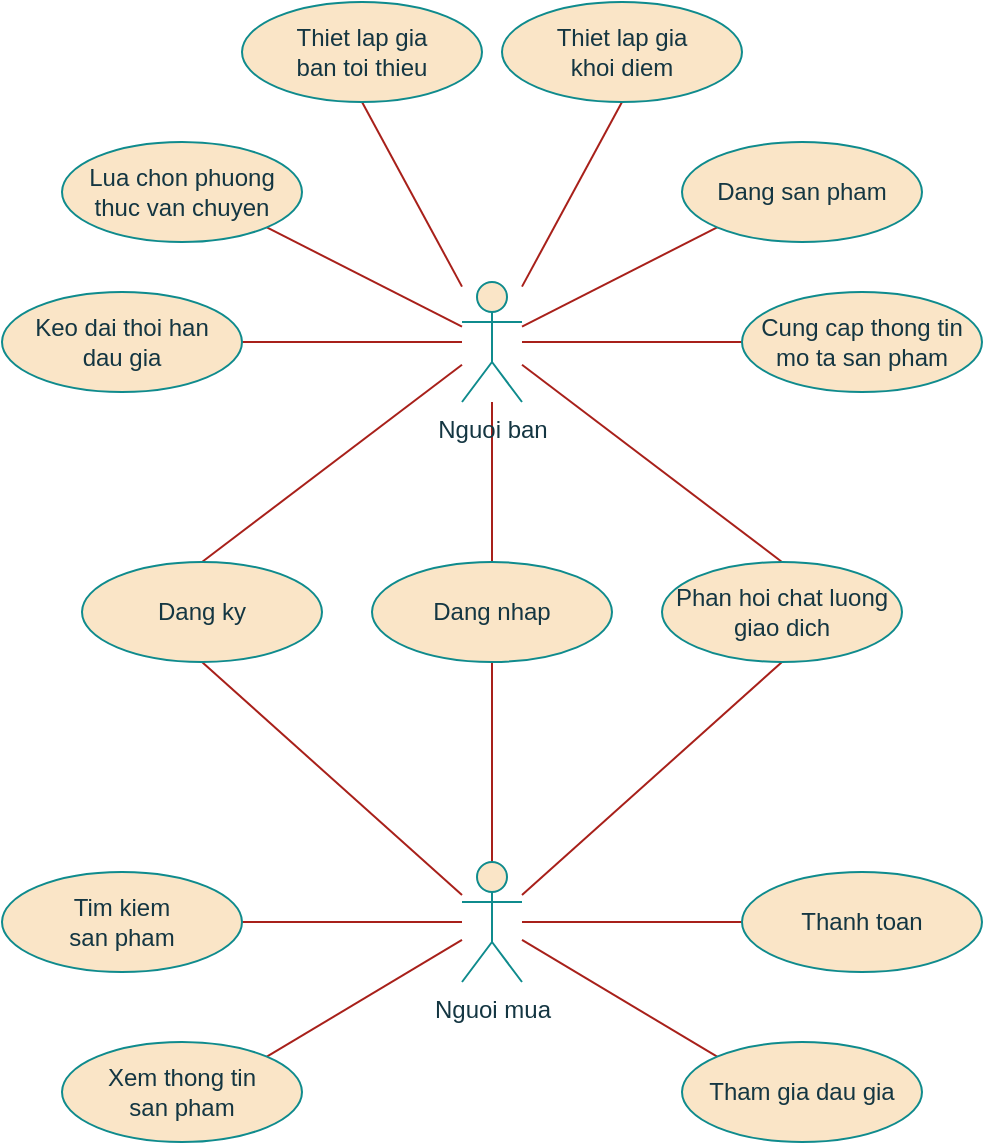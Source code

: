 <mxfile version="21.7.5" type="device">
  <diagram name="Page-1" id="0lvr0rsDFAgbzqghXE3o">
    <mxGraphModel dx="684" dy="947" grid="1" gridSize="10" guides="1" tooltips="1" connect="1" arrows="1" fold="1" page="0" pageScale="1" pageWidth="827" pageHeight="1169" background="none" math="0" shadow="0">
      <root>
        <mxCell id="0" />
        <mxCell id="1" parent="0" />
        <mxCell id="0Hxz1rpaqMrXubtItxKM-27" style="edgeStyle=none;shape=connector;rounded=1;orthogonalLoop=1;jettySize=auto;html=1;entryX=1;entryY=0;entryDx=0;entryDy=0;labelBackgroundColor=none;strokeColor=#A8201A;fontFamily=Helvetica;fontSize=11;fontColor=default;endArrow=none;endFill=0;" edge="1" parent="1" source="0Hxz1rpaqMrXubtItxKM-1" target="0Hxz1rpaqMrXubtItxKM-26">
          <mxGeometry relative="1" as="geometry" />
        </mxCell>
        <mxCell id="0Hxz1rpaqMrXubtItxKM-28" style="edgeStyle=none;shape=connector;rounded=1;orthogonalLoop=1;jettySize=auto;html=1;entryX=1;entryY=0.5;entryDx=0;entryDy=0;labelBackgroundColor=none;strokeColor=#A8201A;fontFamily=Helvetica;fontSize=11;fontColor=default;endArrow=none;endFill=0;" edge="1" parent="1" source="0Hxz1rpaqMrXubtItxKM-1" target="0Hxz1rpaqMrXubtItxKM-7">
          <mxGeometry relative="1" as="geometry" />
        </mxCell>
        <mxCell id="0Hxz1rpaqMrXubtItxKM-38" style="edgeStyle=none;shape=connector;rounded=1;orthogonalLoop=1;jettySize=auto;html=1;entryX=0.5;entryY=1;entryDx=0;entryDy=0;labelBackgroundColor=none;strokeColor=#A8201A;fontFamily=Helvetica;fontSize=11;fontColor=default;endArrow=none;endFill=0;" edge="1" parent="1" source="0Hxz1rpaqMrXubtItxKM-1" target="0Hxz1rpaqMrXubtItxKM-33">
          <mxGeometry relative="1" as="geometry" />
        </mxCell>
        <mxCell id="0Hxz1rpaqMrXubtItxKM-39" style="edgeStyle=none;shape=connector;rounded=1;orthogonalLoop=1;jettySize=auto;html=1;entryX=0.5;entryY=1;entryDx=0;entryDy=0;labelBackgroundColor=none;strokeColor=#A8201A;fontFamily=Helvetica;fontSize=11;fontColor=default;endArrow=none;endFill=0;" edge="1" parent="1" source="0Hxz1rpaqMrXubtItxKM-1" target="0Hxz1rpaqMrXubtItxKM-34">
          <mxGeometry relative="1" as="geometry" />
        </mxCell>
        <mxCell id="0Hxz1rpaqMrXubtItxKM-43" style="edgeStyle=none;shape=connector;rounded=1;orthogonalLoop=1;jettySize=auto;html=1;entryX=0.5;entryY=1;entryDx=0;entryDy=0;labelBackgroundColor=none;strokeColor=#A8201A;fontFamily=Helvetica;fontSize=11;fontColor=default;endArrow=none;endFill=0;" edge="1" parent="1" source="0Hxz1rpaqMrXubtItxKM-1" target="0Hxz1rpaqMrXubtItxKM-41">
          <mxGeometry relative="1" as="geometry" />
        </mxCell>
        <mxCell id="0Hxz1rpaqMrXubtItxKM-57" style="edgeStyle=none;shape=connector;rounded=1;orthogonalLoop=1;jettySize=auto;html=1;entryX=0;entryY=0.5;entryDx=0;entryDy=0;labelBackgroundColor=none;strokeColor=#A8201A;fontFamily=Helvetica;fontSize=11;fontColor=default;endArrow=none;endFill=0;" edge="1" parent="1" source="0Hxz1rpaqMrXubtItxKM-1" target="0Hxz1rpaqMrXubtItxKM-56">
          <mxGeometry relative="1" as="geometry" />
        </mxCell>
        <mxCell id="0Hxz1rpaqMrXubtItxKM-1" value="Nguoi mua" style="shape=umlActor;verticalLabelPosition=bottom;verticalAlign=top;html=1;outlineConnect=0;rounded=1;labelBackgroundColor=none;fillColor=#FAE5C7;strokeColor=#0F8B8D;fontColor=#143642;" vertex="1" parent="1">
          <mxGeometry x="300" y="470" width="30" height="60" as="geometry" />
        </mxCell>
        <mxCell id="0Hxz1rpaqMrXubtItxKM-9" style="rounded=1;orthogonalLoop=1;jettySize=auto;html=1;entryX=0;entryY=1;entryDx=0;entryDy=0;endArrow=none;endFill=0;labelBackgroundColor=none;strokeColor=#A8201A;fontColor=default;" edge="1" parent="1" source="0Hxz1rpaqMrXubtItxKM-2" target="0Hxz1rpaqMrXubtItxKM-6">
          <mxGeometry relative="1" as="geometry" />
        </mxCell>
        <mxCell id="0Hxz1rpaqMrXubtItxKM-12" style="edgeStyle=none;shape=connector;rounded=1;orthogonalLoop=1;jettySize=auto;html=1;entryX=0;entryY=0.5;entryDx=0;entryDy=0;labelBackgroundColor=none;strokeColor=#A8201A;fontFamily=Helvetica;fontSize=11;fontColor=default;endArrow=none;endFill=0;" edge="1" parent="1" source="0Hxz1rpaqMrXubtItxKM-2" target="0Hxz1rpaqMrXubtItxKM-8">
          <mxGeometry relative="1" as="geometry" />
        </mxCell>
        <mxCell id="0Hxz1rpaqMrXubtItxKM-16" style="edgeStyle=none;shape=connector;rounded=1;orthogonalLoop=1;jettySize=auto;html=1;entryX=0.5;entryY=1;entryDx=0;entryDy=0;labelBackgroundColor=none;strokeColor=#A8201A;fontFamily=Helvetica;fontSize=11;fontColor=default;endArrow=none;endFill=0;" edge="1" parent="1" source="0Hxz1rpaqMrXubtItxKM-2" target="0Hxz1rpaqMrXubtItxKM-15">
          <mxGeometry relative="1" as="geometry" />
        </mxCell>
        <mxCell id="0Hxz1rpaqMrXubtItxKM-21" style="edgeStyle=none;shape=connector;rounded=1;orthogonalLoop=1;jettySize=auto;html=1;entryX=1;entryY=0.5;entryDx=0;entryDy=0;labelBackgroundColor=none;strokeColor=#A8201A;fontFamily=Helvetica;fontSize=11;fontColor=default;endArrow=none;endFill=0;" edge="1" parent="1" source="0Hxz1rpaqMrXubtItxKM-2" target="0Hxz1rpaqMrXubtItxKM-20">
          <mxGeometry relative="1" as="geometry" />
        </mxCell>
        <mxCell id="0Hxz1rpaqMrXubtItxKM-23" style="edgeStyle=none;shape=connector;rounded=1;orthogonalLoop=1;jettySize=auto;html=1;entryX=1;entryY=1;entryDx=0;entryDy=0;labelBackgroundColor=none;strokeColor=#A8201A;fontFamily=Helvetica;fontSize=11;fontColor=default;endArrow=none;endFill=0;" edge="1" parent="1" source="0Hxz1rpaqMrXubtItxKM-2" target="0Hxz1rpaqMrXubtItxKM-22">
          <mxGeometry relative="1" as="geometry" />
        </mxCell>
        <mxCell id="0Hxz1rpaqMrXubtItxKM-36" style="edgeStyle=none;shape=connector;rounded=1;orthogonalLoop=1;jettySize=auto;html=1;entryX=0.5;entryY=0;entryDx=0;entryDy=0;labelBackgroundColor=none;strokeColor=#A8201A;fontFamily=Helvetica;fontSize=11;fontColor=default;endArrow=none;endFill=0;" edge="1" parent="1" source="0Hxz1rpaqMrXubtItxKM-2" target="0Hxz1rpaqMrXubtItxKM-33">
          <mxGeometry relative="1" as="geometry" />
        </mxCell>
        <mxCell id="0Hxz1rpaqMrXubtItxKM-40" style="edgeStyle=none;shape=connector;rounded=1;orthogonalLoop=1;jettySize=auto;html=1;entryX=0.5;entryY=0;entryDx=0;entryDy=0;labelBackgroundColor=none;strokeColor=#A8201A;fontFamily=Helvetica;fontSize=11;fontColor=default;endArrow=none;endFill=0;" edge="1" parent="1" source="0Hxz1rpaqMrXubtItxKM-2" target="0Hxz1rpaqMrXubtItxKM-34">
          <mxGeometry relative="1" as="geometry" />
        </mxCell>
        <mxCell id="0Hxz1rpaqMrXubtItxKM-42" style="edgeStyle=none;shape=connector;rounded=1;orthogonalLoop=1;jettySize=auto;html=1;entryX=0.5;entryY=0;entryDx=0;entryDy=0;labelBackgroundColor=none;strokeColor=#A8201A;fontFamily=Helvetica;fontSize=11;fontColor=default;endArrow=none;endFill=0;" edge="1" parent="1" source="0Hxz1rpaqMrXubtItxKM-2" target="0Hxz1rpaqMrXubtItxKM-41">
          <mxGeometry relative="1" as="geometry" />
        </mxCell>
        <mxCell id="0Hxz1rpaqMrXubtItxKM-55" style="edgeStyle=none;shape=connector;rounded=1;orthogonalLoop=1;jettySize=auto;html=1;entryX=0.5;entryY=1;entryDx=0;entryDy=0;labelBackgroundColor=none;strokeColor=#A8201A;fontFamily=Helvetica;fontSize=11;fontColor=default;endArrow=none;endFill=0;" edge="1" parent="1" source="0Hxz1rpaqMrXubtItxKM-2" target="0Hxz1rpaqMrXubtItxKM-54">
          <mxGeometry relative="1" as="geometry" />
        </mxCell>
        <mxCell id="0Hxz1rpaqMrXubtItxKM-2" value="Nguoi ban" style="shape=umlActor;verticalLabelPosition=bottom;verticalAlign=top;html=1;outlineConnect=0;rounded=1;labelBackgroundColor=none;fillColor=#FAE5C7;strokeColor=#0F8B8D;fontColor=#143642;" vertex="1" parent="1">
          <mxGeometry x="300" y="180" width="30" height="60" as="geometry" />
        </mxCell>
        <mxCell id="0Hxz1rpaqMrXubtItxKM-6" value="Dang san pham" style="ellipse;whiteSpace=wrap;html=1;rounded=1;labelBackgroundColor=none;fillColor=#FAE5C7;strokeColor=#0F8B8D;fontColor=#143642;" vertex="1" parent="1">
          <mxGeometry x="410" y="110" width="120" height="50" as="geometry" />
        </mxCell>
        <mxCell id="0Hxz1rpaqMrXubtItxKM-7" value="Tim kiem&lt;br&gt;san pham" style="ellipse;whiteSpace=wrap;html=1;rounded=1;labelBackgroundColor=none;fillColor=#FAE5C7;strokeColor=#0F8B8D;fontColor=#143642;" vertex="1" parent="1">
          <mxGeometry x="70" y="475" width="120" height="50" as="geometry" />
        </mxCell>
        <mxCell id="0Hxz1rpaqMrXubtItxKM-8" value="Cung cap thong tin mo ta san pham" style="ellipse;whiteSpace=wrap;html=1;rounded=1;labelBackgroundColor=none;fillColor=#FAE5C7;strokeColor=#0F8B8D;fontColor=#143642;" vertex="1" parent="1">
          <mxGeometry x="440" y="185" width="120" height="50" as="geometry" />
        </mxCell>
        <mxCell id="0Hxz1rpaqMrXubtItxKM-15" value="Thiet lap gia&lt;br&gt;khoi diem" style="ellipse;whiteSpace=wrap;html=1;rounded=1;labelBackgroundColor=none;fillColor=#FAE5C7;strokeColor=#0F8B8D;fontColor=#143642;" vertex="1" parent="1">
          <mxGeometry x="320" y="40" width="120" height="50" as="geometry" />
        </mxCell>
        <mxCell id="0Hxz1rpaqMrXubtItxKM-20" value="Keo dai thoi han&lt;br&gt;dau gia" style="ellipse;whiteSpace=wrap;html=1;rounded=1;labelBackgroundColor=none;fillColor=#FAE5C7;strokeColor=#0F8B8D;fontColor=#143642;" vertex="1" parent="1">
          <mxGeometry x="70" y="185" width="120" height="50" as="geometry" />
        </mxCell>
        <mxCell id="0Hxz1rpaqMrXubtItxKM-22" value="Lua chon phuong thuc van chuyen" style="ellipse;whiteSpace=wrap;html=1;rounded=1;labelBackgroundColor=none;fillColor=#FAE5C7;strokeColor=#0F8B8D;fontColor=#143642;" vertex="1" parent="1">
          <mxGeometry x="100" y="110" width="120" height="50" as="geometry" />
        </mxCell>
        <mxCell id="0Hxz1rpaqMrXubtItxKM-26" value="Xem thong tin&lt;br&gt;san pham" style="ellipse;whiteSpace=wrap;html=1;rounded=1;labelBackgroundColor=none;fillColor=#FAE5C7;strokeColor=#0F8B8D;fontColor=#143642;" vertex="1" parent="1">
          <mxGeometry x="100" y="560" width="120" height="50" as="geometry" />
        </mxCell>
        <mxCell id="0Hxz1rpaqMrXubtItxKM-33" value="Dang ky" style="ellipse;whiteSpace=wrap;html=1;rounded=1;labelBackgroundColor=none;fillColor=#FAE5C7;strokeColor=#0F8B8D;fontColor=#143642;" vertex="1" parent="1">
          <mxGeometry x="110" y="320" width="120" height="50" as="geometry" />
        </mxCell>
        <mxCell id="0Hxz1rpaqMrXubtItxKM-34" value="Dang nhap" style="ellipse;whiteSpace=wrap;html=1;rounded=1;labelBackgroundColor=none;fillColor=#FAE5C7;strokeColor=#0F8B8D;fontColor=#143642;" vertex="1" parent="1">
          <mxGeometry x="255" y="320" width="120" height="50" as="geometry" />
        </mxCell>
        <mxCell id="0Hxz1rpaqMrXubtItxKM-41" value="Phan hoi chat luong&lt;br&gt;giao dich" style="ellipse;whiteSpace=wrap;html=1;rounded=1;labelBackgroundColor=none;fillColor=#FAE5C7;strokeColor=#0F8B8D;fontColor=#143642;" vertex="1" parent="1">
          <mxGeometry x="400" y="320" width="120" height="50" as="geometry" />
        </mxCell>
        <mxCell id="0Hxz1rpaqMrXubtItxKM-58" value="" style="edgeStyle=none;shape=connector;rounded=1;orthogonalLoop=1;jettySize=auto;html=1;labelBackgroundColor=none;strokeColor=#A8201A;fontFamily=Helvetica;fontSize=11;fontColor=default;endArrow=none;endFill=0;exitX=0;exitY=0;exitDx=0;exitDy=0;" edge="1" parent="1" source="0Hxz1rpaqMrXubtItxKM-44" target="0Hxz1rpaqMrXubtItxKM-1">
          <mxGeometry relative="1" as="geometry" />
        </mxCell>
        <mxCell id="0Hxz1rpaqMrXubtItxKM-44" value="Tham gia dau gia" style="ellipse;whiteSpace=wrap;html=1;rounded=1;labelBackgroundColor=none;fillColor=#FAE5C7;strokeColor=#0F8B8D;fontColor=#143642;" vertex="1" parent="1">
          <mxGeometry x="410" y="560" width="120" height="50" as="geometry" />
        </mxCell>
        <mxCell id="0Hxz1rpaqMrXubtItxKM-53" style="edgeStyle=none;shape=connector;rounded=1;orthogonalLoop=1;jettySize=auto;html=1;entryX=1;entryY=0.5;entryDx=0;entryDy=0;labelBackgroundColor=none;strokeColor=#A8201A;fontFamily=Helvetica;fontSize=11;fontColor=default;endArrow=none;endFill=0;" edge="1" parent="1" source="0Hxz1rpaqMrXubtItxKM-51">
          <mxGeometry relative="1" as="geometry">
            <mxPoint x="-240" y="360" as="targetPoint" />
          </mxGeometry>
        </mxCell>
        <mxCell id="0Hxz1rpaqMrXubtItxKM-54" value="Thiet lap gia&lt;br&gt;ban toi thieu" style="ellipse;whiteSpace=wrap;html=1;rounded=1;labelBackgroundColor=none;fillColor=#FAE5C7;strokeColor=#0F8B8D;fontColor=#143642;" vertex="1" parent="1">
          <mxGeometry x="190" y="40" width="120" height="50" as="geometry" />
        </mxCell>
        <mxCell id="0Hxz1rpaqMrXubtItxKM-56" value="Thanh toan" style="ellipse;whiteSpace=wrap;html=1;rounded=1;labelBackgroundColor=none;fillColor=#FAE5C7;strokeColor=#0F8B8D;fontColor=#143642;" vertex="1" parent="1">
          <mxGeometry x="440" y="475" width="120" height="50" as="geometry" />
        </mxCell>
      </root>
    </mxGraphModel>
  </diagram>
</mxfile>
